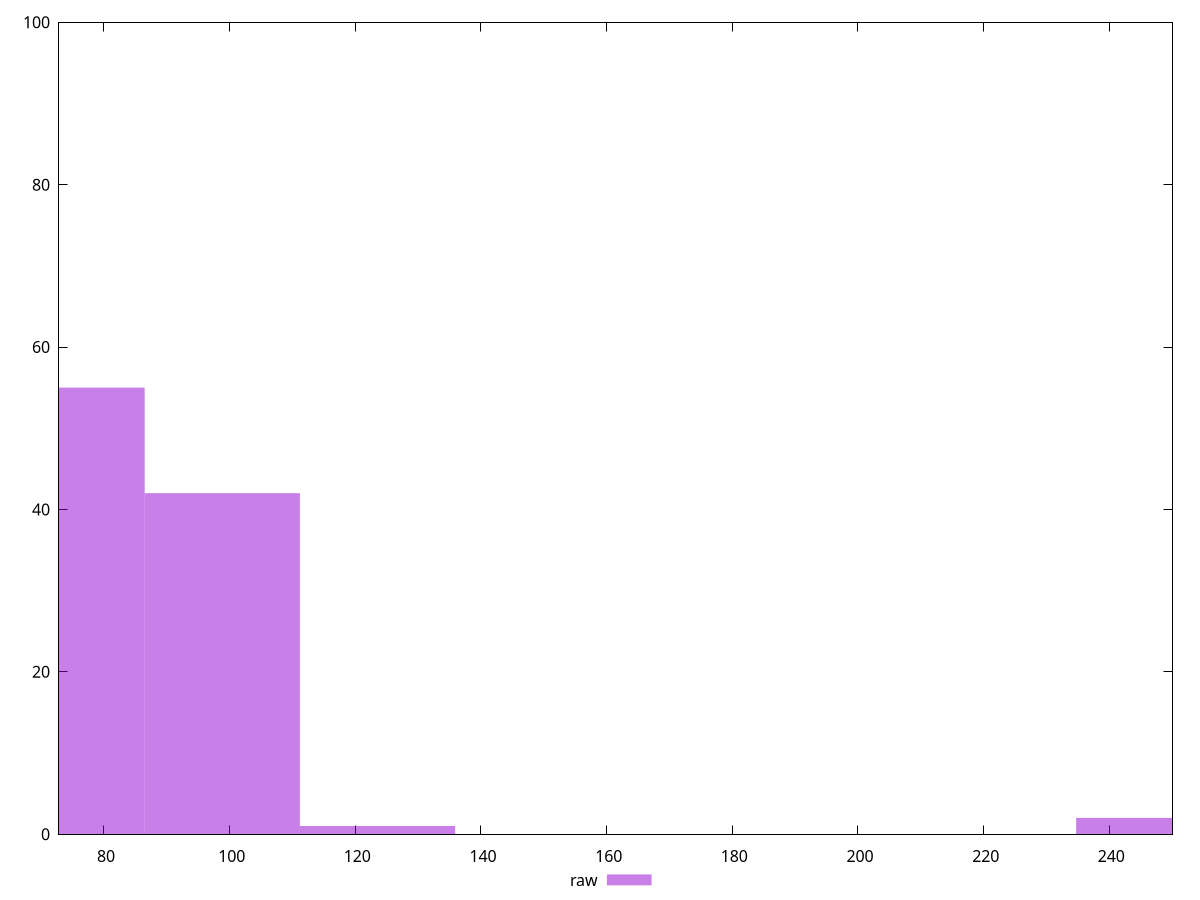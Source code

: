 reset

$raw <<EOF
247.06946876308163 2
74.12084062892448 55
98.82778750523265 42
123.53473438154082 1
EOF

set key outside below
set boxwidth 24.706946876308162
set xrange [72.84100000000001:250.0530000000001]
set yrange [0:100]
set trange [0:100]
set style fill transparent solid 0.5 noborder
set terminal svg size 640, 490 enhanced background rgb 'white'
set output "report_00017_2021-02-10T15-08-03.406Z/server-response-time/samples/pages/raw/histogram.svg"

plot $raw title "raw" with boxes

reset
